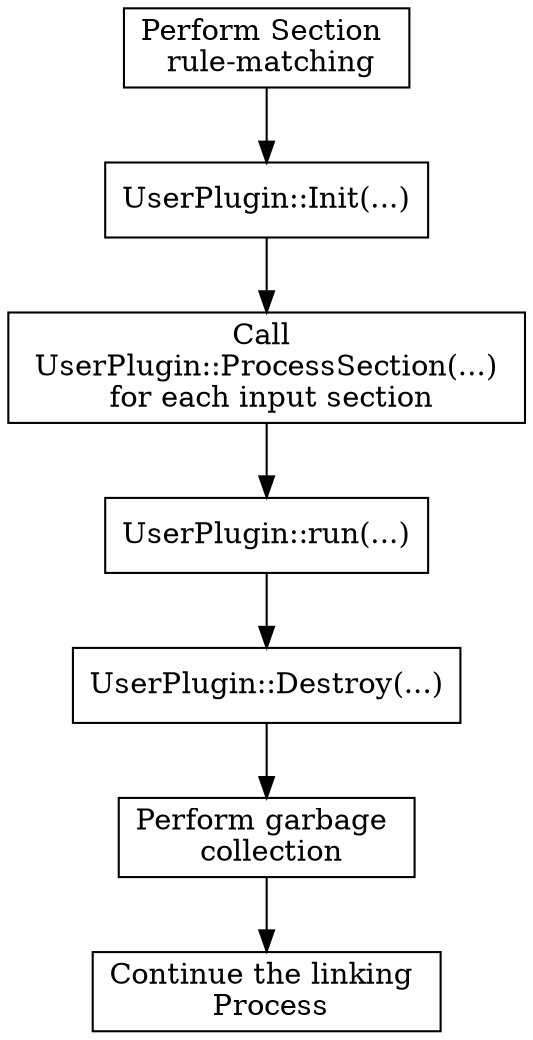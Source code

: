 digraph G {
    node [shape=rectangle]
    A [label="Perform Section \n rule-matching"]
    B [label="UserPlugin::Init(...)"]
    C [label="Call \n UserPlugin::ProcessSection(...) \n for each input section"]
    D [label="UserPlugin::run(...)"]
    E [label="UserPlugin::Destroy(...)"]
    F [label="Perform garbage \n collection"]
    G [label="Continue the linking \n Process"]
    A -> B
    B -> C
    C -> D
    D -> E
    E -> F
    F -> G
}
